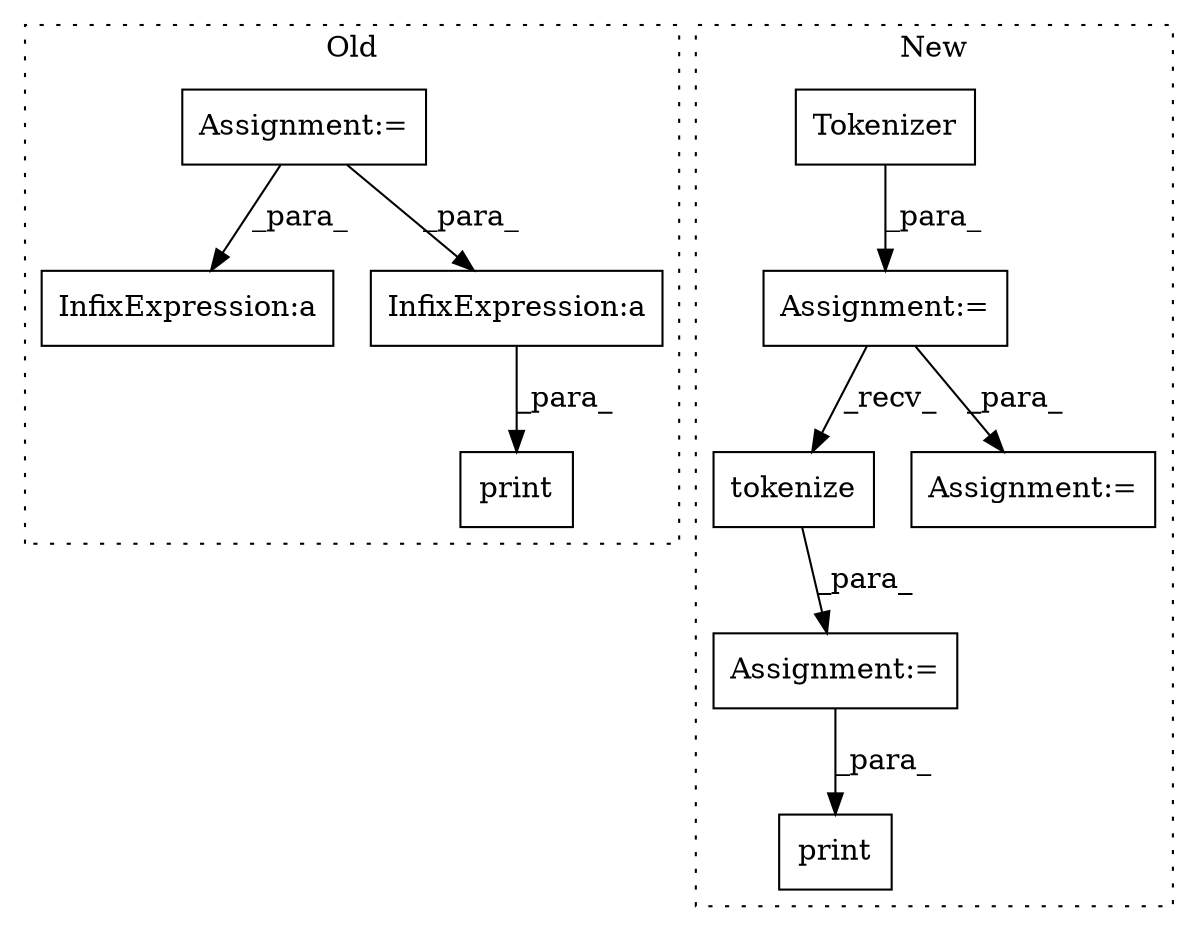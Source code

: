 digraph G {
subgraph cluster0 {
1 [label="print" a="32" s="2033,2092" l="6,1" shape="box"];
4 [label="Assignment:=" a="7" s="1365" l="1" shape="box"];
6 [label="InfixExpression:a" a="27" s="2008" l="3" shape="box"];
7 [label="InfixExpression:a" a="27" s="1897" l="3" shape="box"];
label = "Old";
style="dotted";
}
subgraph cluster1 {
2 [label="tokenize" a="32" s="1801,1814" l="9,1" shape="box"];
3 [label="print" a="32" s="1821,1843" l="6,1" shape="box"];
5 [label="Tokenizer" a="32" s="1740,1760" l="10,1" shape="box"];
8 [label="Assignment:=" a="7" s="1739" l="1" shape="box"];
9 [label="Assignment:=" a="7" s="1790" l="1" shape="box"];
10 [label="Assignment:=" a="7" s="1883" l="2" shape="box"];
label = "New";
style="dotted";
}
2 -> 9 [label="_para_"];
4 -> 6 [label="_para_"];
4 -> 7 [label="_para_"];
5 -> 8 [label="_para_"];
7 -> 1 [label="_para_"];
8 -> 10 [label="_para_"];
8 -> 2 [label="_recv_"];
9 -> 3 [label="_para_"];
}